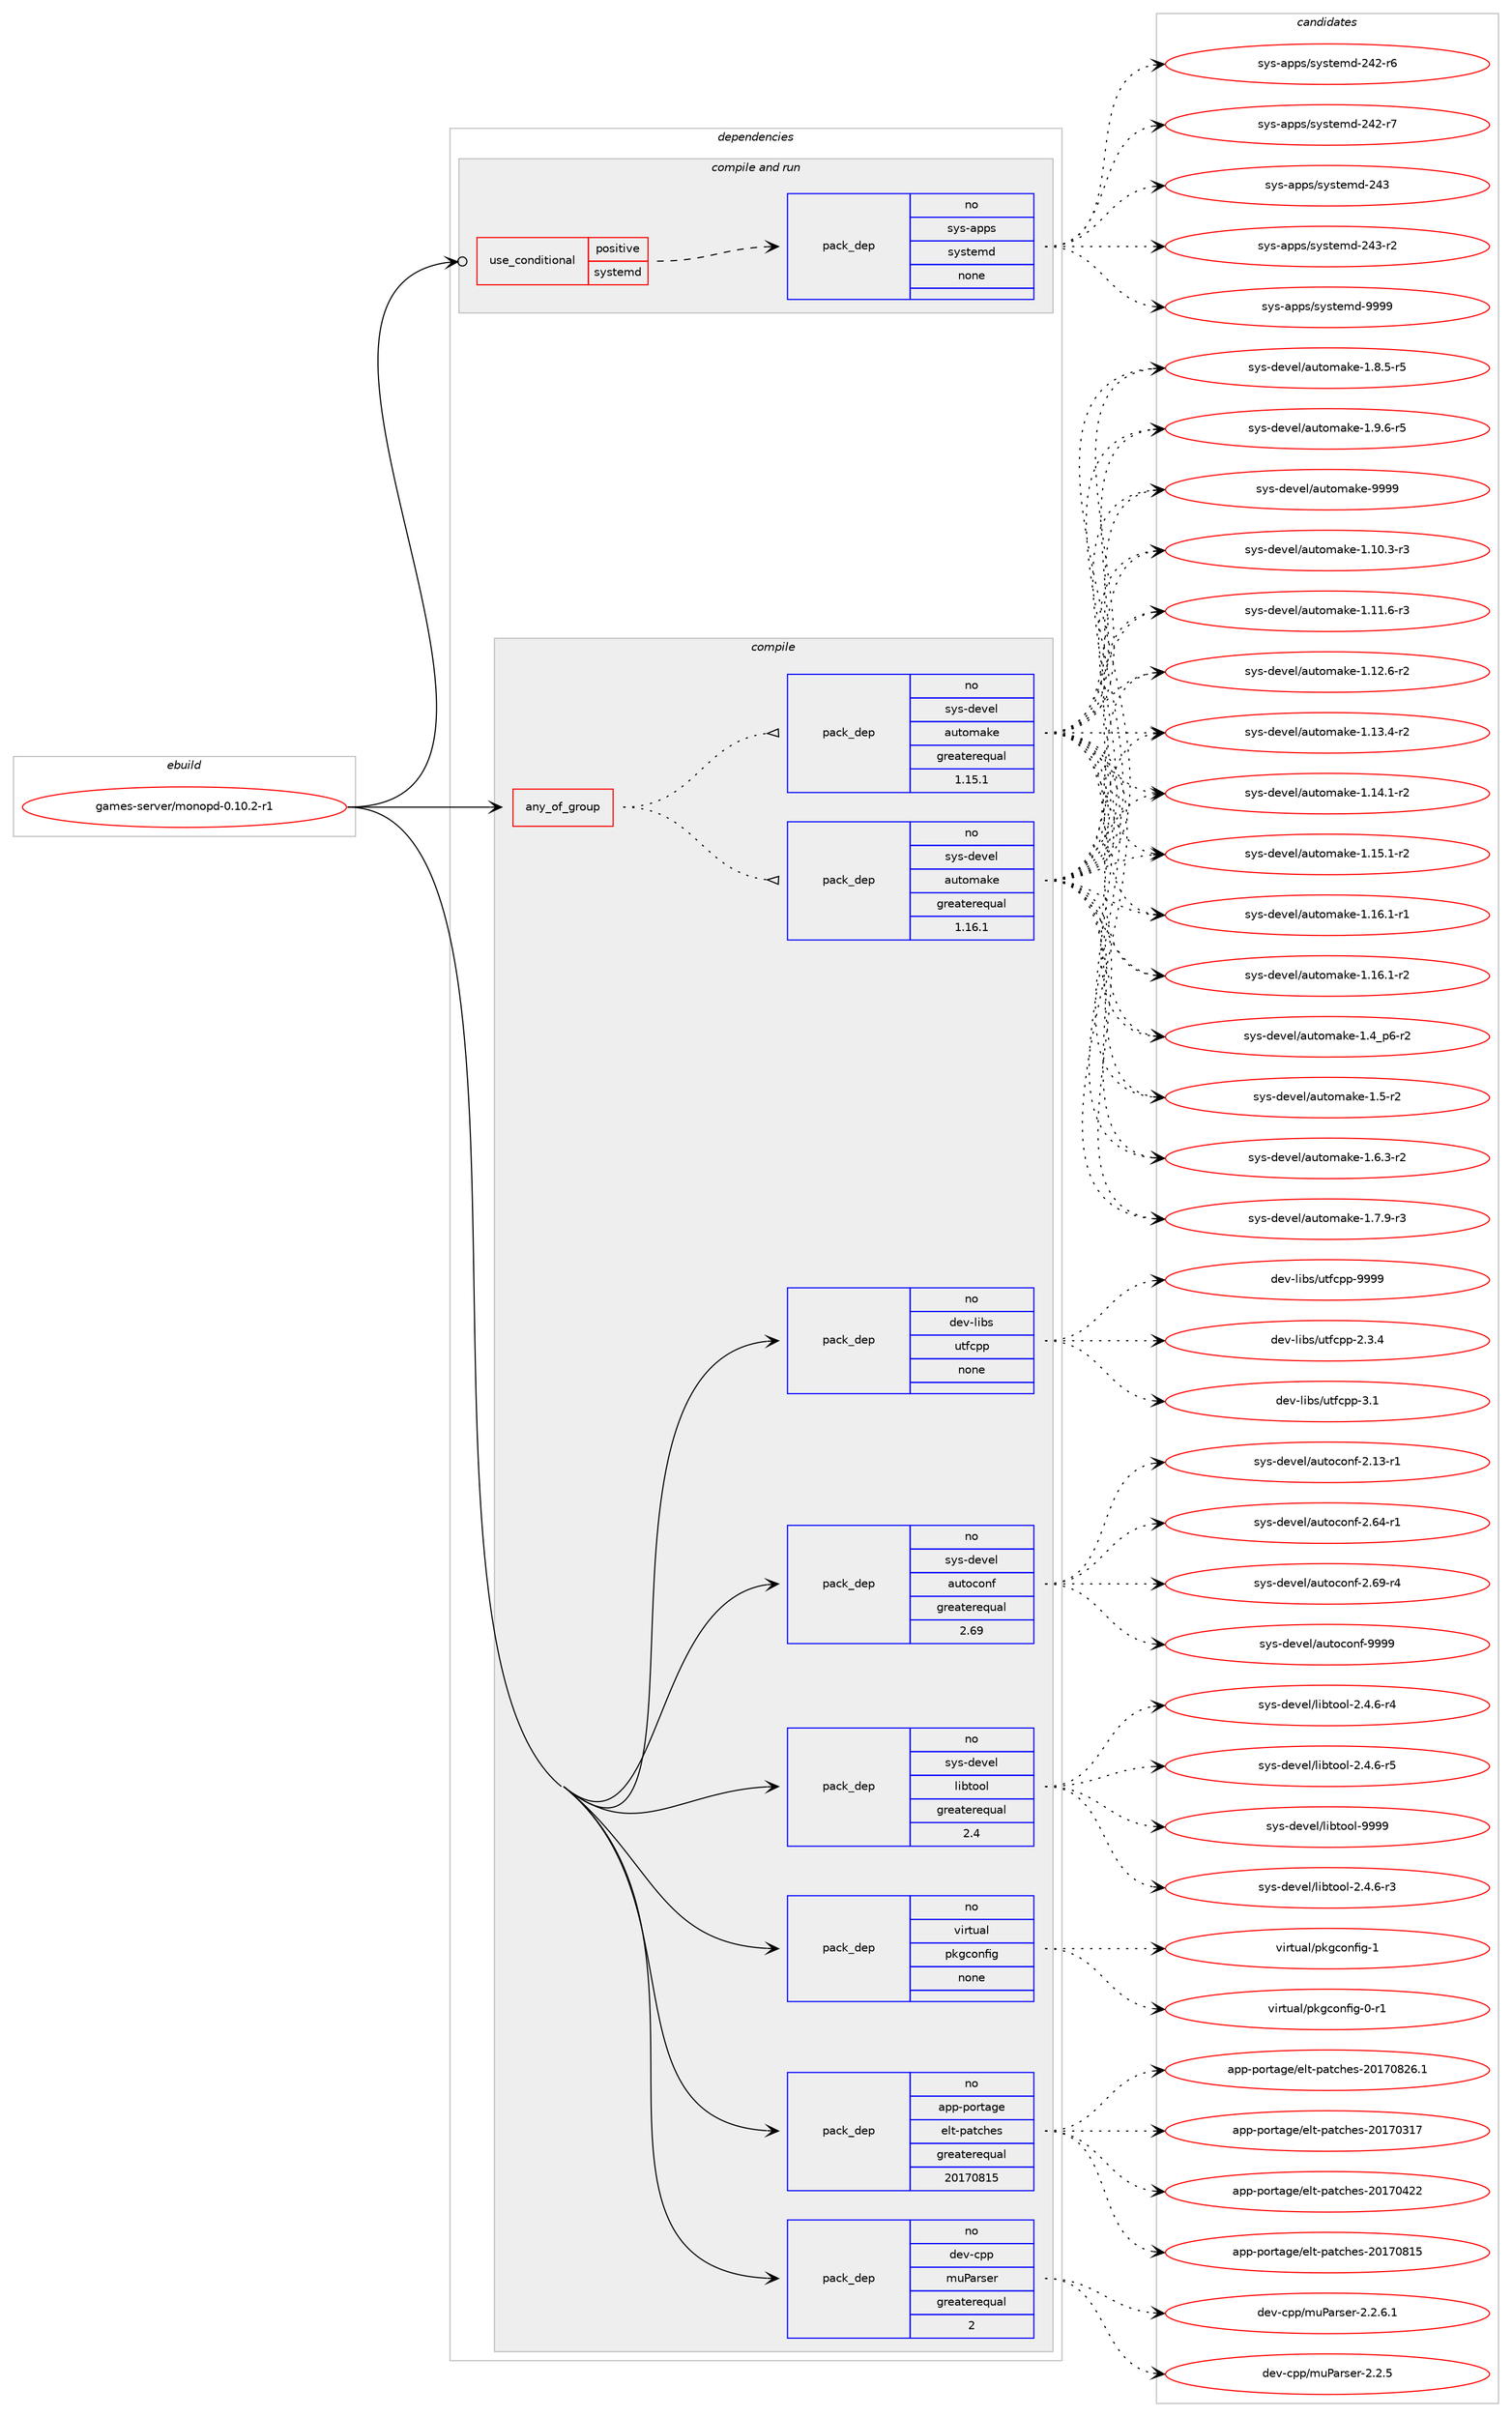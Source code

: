 digraph prolog {

# *************
# Graph options
# *************

newrank=true;
concentrate=true;
compound=true;
graph [rankdir=LR,fontname=Helvetica,fontsize=10,ranksep=1.5];#, ranksep=2.5, nodesep=0.2];
edge  [arrowhead=vee];
node  [fontname=Helvetica,fontsize=10];

# **********
# The ebuild
# **********

subgraph cluster_leftcol {
color=gray;
rank=same;
label=<<i>ebuild</i>>;
id [label="games-server/monopd-0.10.2-r1", color=red, width=4, href="../games-server/monopd-0.10.2-r1.svg"];
}

# ****************
# The dependencies
# ****************

subgraph cluster_midcol {
color=gray;
label=<<i>dependencies</i>>;
subgraph cluster_compile {
fillcolor="#eeeeee";
style=filled;
label=<<i>compile</i>>;
subgraph any12133 {
dependency742799 [label=<<TABLE BORDER="0" CELLBORDER="1" CELLSPACING="0" CELLPADDING="4"><TR><TD CELLPADDING="10">any_of_group</TD></TR></TABLE>>, shape=none, color=red];subgraph pack545144 {
dependency742800 [label=<<TABLE BORDER="0" CELLBORDER="1" CELLSPACING="0" CELLPADDING="4" WIDTH="220"><TR><TD ROWSPAN="6" CELLPADDING="30">pack_dep</TD></TR><TR><TD WIDTH="110">no</TD></TR><TR><TD>sys-devel</TD></TR><TR><TD>automake</TD></TR><TR><TD>greaterequal</TD></TR><TR><TD>1.16.1</TD></TR></TABLE>>, shape=none, color=blue];
}
dependency742799:e -> dependency742800:w [weight=20,style="dotted",arrowhead="oinv"];
subgraph pack545145 {
dependency742801 [label=<<TABLE BORDER="0" CELLBORDER="1" CELLSPACING="0" CELLPADDING="4" WIDTH="220"><TR><TD ROWSPAN="6" CELLPADDING="30">pack_dep</TD></TR><TR><TD WIDTH="110">no</TD></TR><TR><TD>sys-devel</TD></TR><TR><TD>automake</TD></TR><TR><TD>greaterequal</TD></TR><TR><TD>1.15.1</TD></TR></TABLE>>, shape=none, color=blue];
}
dependency742799:e -> dependency742801:w [weight=20,style="dotted",arrowhead="oinv"];
}
id:e -> dependency742799:w [weight=20,style="solid",arrowhead="vee"];
subgraph pack545146 {
dependency742802 [label=<<TABLE BORDER="0" CELLBORDER="1" CELLSPACING="0" CELLPADDING="4" WIDTH="220"><TR><TD ROWSPAN="6" CELLPADDING="30">pack_dep</TD></TR><TR><TD WIDTH="110">no</TD></TR><TR><TD>app-portage</TD></TR><TR><TD>elt-patches</TD></TR><TR><TD>greaterequal</TD></TR><TR><TD>20170815</TD></TR></TABLE>>, shape=none, color=blue];
}
id:e -> dependency742802:w [weight=20,style="solid",arrowhead="vee"];
subgraph pack545147 {
dependency742803 [label=<<TABLE BORDER="0" CELLBORDER="1" CELLSPACING="0" CELLPADDING="4" WIDTH="220"><TR><TD ROWSPAN="6" CELLPADDING="30">pack_dep</TD></TR><TR><TD WIDTH="110">no</TD></TR><TR><TD>dev-cpp</TD></TR><TR><TD>muParser</TD></TR><TR><TD>greaterequal</TD></TR><TR><TD>2</TD></TR></TABLE>>, shape=none, color=blue];
}
id:e -> dependency742803:w [weight=20,style="solid",arrowhead="vee"];
subgraph pack545148 {
dependency742804 [label=<<TABLE BORDER="0" CELLBORDER="1" CELLSPACING="0" CELLPADDING="4" WIDTH="220"><TR><TD ROWSPAN="6" CELLPADDING="30">pack_dep</TD></TR><TR><TD WIDTH="110">no</TD></TR><TR><TD>dev-libs</TD></TR><TR><TD>utfcpp</TD></TR><TR><TD>none</TD></TR><TR><TD></TD></TR></TABLE>>, shape=none, color=blue];
}
id:e -> dependency742804:w [weight=20,style="solid",arrowhead="vee"];
subgraph pack545149 {
dependency742805 [label=<<TABLE BORDER="0" CELLBORDER="1" CELLSPACING="0" CELLPADDING="4" WIDTH="220"><TR><TD ROWSPAN="6" CELLPADDING="30">pack_dep</TD></TR><TR><TD WIDTH="110">no</TD></TR><TR><TD>sys-devel</TD></TR><TR><TD>autoconf</TD></TR><TR><TD>greaterequal</TD></TR><TR><TD>2.69</TD></TR></TABLE>>, shape=none, color=blue];
}
id:e -> dependency742805:w [weight=20,style="solid",arrowhead="vee"];
subgraph pack545150 {
dependency742806 [label=<<TABLE BORDER="0" CELLBORDER="1" CELLSPACING="0" CELLPADDING="4" WIDTH="220"><TR><TD ROWSPAN="6" CELLPADDING="30">pack_dep</TD></TR><TR><TD WIDTH="110">no</TD></TR><TR><TD>sys-devel</TD></TR><TR><TD>libtool</TD></TR><TR><TD>greaterequal</TD></TR><TR><TD>2.4</TD></TR></TABLE>>, shape=none, color=blue];
}
id:e -> dependency742806:w [weight=20,style="solid",arrowhead="vee"];
subgraph pack545151 {
dependency742807 [label=<<TABLE BORDER="0" CELLBORDER="1" CELLSPACING="0" CELLPADDING="4" WIDTH="220"><TR><TD ROWSPAN="6" CELLPADDING="30">pack_dep</TD></TR><TR><TD WIDTH="110">no</TD></TR><TR><TD>virtual</TD></TR><TR><TD>pkgconfig</TD></TR><TR><TD>none</TD></TR><TR><TD></TD></TR></TABLE>>, shape=none, color=blue];
}
id:e -> dependency742807:w [weight=20,style="solid",arrowhead="vee"];
}
subgraph cluster_compileandrun {
fillcolor="#eeeeee";
style=filled;
label=<<i>compile and run</i>>;
subgraph cond185143 {
dependency742808 [label=<<TABLE BORDER="0" CELLBORDER="1" CELLSPACING="0" CELLPADDING="4"><TR><TD ROWSPAN="3" CELLPADDING="10">use_conditional</TD></TR><TR><TD>positive</TD></TR><TR><TD>systemd</TD></TR></TABLE>>, shape=none, color=red];
subgraph pack545152 {
dependency742809 [label=<<TABLE BORDER="0" CELLBORDER="1" CELLSPACING="0" CELLPADDING="4" WIDTH="220"><TR><TD ROWSPAN="6" CELLPADDING="30">pack_dep</TD></TR><TR><TD WIDTH="110">no</TD></TR><TR><TD>sys-apps</TD></TR><TR><TD>systemd</TD></TR><TR><TD>none</TD></TR><TR><TD></TD></TR></TABLE>>, shape=none, color=blue];
}
dependency742808:e -> dependency742809:w [weight=20,style="dashed",arrowhead="vee"];
}
id:e -> dependency742808:w [weight=20,style="solid",arrowhead="odotvee"];
}
subgraph cluster_run {
fillcolor="#eeeeee";
style=filled;
label=<<i>run</i>>;
}
}

# **************
# The candidates
# **************

subgraph cluster_choices {
rank=same;
color=gray;
label=<<i>candidates</i>>;

subgraph choice545144 {
color=black;
nodesep=1;
choice11512111545100101118101108479711711611110997107101454946494846514511451 [label="sys-devel/automake-1.10.3-r3", color=red, width=4,href="../sys-devel/automake-1.10.3-r3.svg"];
choice11512111545100101118101108479711711611110997107101454946494946544511451 [label="sys-devel/automake-1.11.6-r3", color=red, width=4,href="../sys-devel/automake-1.11.6-r3.svg"];
choice11512111545100101118101108479711711611110997107101454946495046544511450 [label="sys-devel/automake-1.12.6-r2", color=red, width=4,href="../sys-devel/automake-1.12.6-r2.svg"];
choice11512111545100101118101108479711711611110997107101454946495146524511450 [label="sys-devel/automake-1.13.4-r2", color=red, width=4,href="../sys-devel/automake-1.13.4-r2.svg"];
choice11512111545100101118101108479711711611110997107101454946495246494511450 [label="sys-devel/automake-1.14.1-r2", color=red, width=4,href="../sys-devel/automake-1.14.1-r2.svg"];
choice11512111545100101118101108479711711611110997107101454946495346494511450 [label="sys-devel/automake-1.15.1-r2", color=red, width=4,href="../sys-devel/automake-1.15.1-r2.svg"];
choice11512111545100101118101108479711711611110997107101454946495446494511449 [label="sys-devel/automake-1.16.1-r1", color=red, width=4,href="../sys-devel/automake-1.16.1-r1.svg"];
choice11512111545100101118101108479711711611110997107101454946495446494511450 [label="sys-devel/automake-1.16.1-r2", color=red, width=4,href="../sys-devel/automake-1.16.1-r2.svg"];
choice115121115451001011181011084797117116111109971071014549465295112544511450 [label="sys-devel/automake-1.4_p6-r2", color=red, width=4,href="../sys-devel/automake-1.4_p6-r2.svg"];
choice11512111545100101118101108479711711611110997107101454946534511450 [label="sys-devel/automake-1.5-r2", color=red, width=4,href="../sys-devel/automake-1.5-r2.svg"];
choice115121115451001011181011084797117116111109971071014549465446514511450 [label="sys-devel/automake-1.6.3-r2", color=red, width=4,href="../sys-devel/automake-1.6.3-r2.svg"];
choice115121115451001011181011084797117116111109971071014549465546574511451 [label="sys-devel/automake-1.7.9-r3", color=red, width=4,href="../sys-devel/automake-1.7.9-r3.svg"];
choice115121115451001011181011084797117116111109971071014549465646534511453 [label="sys-devel/automake-1.8.5-r5", color=red, width=4,href="../sys-devel/automake-1.8.5-r5.svg"];
choice115121115451001011181011084797117116111109971071014549465746544511453 [label="sys-devel/automake-1.9.6-r5", color=red, width=4,href="../sys-devel/automake-1.9.6-r5.svg"];
choice115121115451001011181011084797117116111109971071014557575757 [label="sys-devel/automake-9999", color=red, width=4,href="../sys-devel/automake-9999.svg"];
dependency742800:e -> choice11512111545100101118101108479711711611110997107101454946494846514511451:w [style=dotted,weight="100"];
dependency742800:e -> choice11512111545100101118101108479711711611110997107101454946494946544511451:w [style=dotted,weight="100"];
dependency742800:e -> choice11512111545100101118101108479711711611110997107101454946495046544511450:w [style=dotted,weight="100"];
dependency742800:e -> choice11512111545100101118101108479711711611110997107101454946495146524511450:w [style=dotted,weight="100"];
dependency742800:e -> choice11512111545100101118101108479711711611110997107101454946495246494511450:w [style=dotted,weight="100"];
dependency742800:e -> choice11512111545100101118101108479711711611110997107101454946495346494511450:w [style=dotted,weight="100"];
dependency742800:e -> choice11512111545100101118101108479711711611110997107101454946495446494511449:w [style=dotted,weight="100"];
dependency742800:e -> choice11512111545100101118101108479711711611110997107101454946495446494511450:w [style=dotted,weight="100"];
dependency742800:e -> choice115121115451001011181011084797117116111109971071014549465295112544511450:w [style=dotted,weight="100"];
dependency742800:e -> choice11512111545100101118101108479711711611110997107101454946534511450:w [style=dotted,weight="100"];
dependency742800:e -> choice115121115451001011181011084797117116111109971071014549465446514511450:w [style=dotted,weight="100"];
dependency742800:e -> choice115121115451001011181011084797117116111109971071014549465546574511451:w [style=dotted,weight="100"];
dependency742800:e -> choice115121115451001011181011084797117116111109971071014549465646534511453:w [style=dotted,weight="100"];
dependency742800:e -> choice115121115451001011181011084797117116111109971071014549465746544511453:w [style=dotted,weight="100"];
dependency742800:e -> choice115121115451001011181011084797117116111109971071014557575757:w [style=dotted,weight="100"];
}
subgraph choice545145 {
color=black;
nodesep=1;
choice11512111545100101118101108479711711611110997107101454946494846514511451 [label="sys-devel/automake-1.10.3-r3", color=red, width=4,href="../sys-devel/automake-1.10.3-r3.svg"];
choice11512111545100101118101108479711711611110997107101454946494946544511451 [label="sys-devel/automake-1.11.6-r3", color=red, width=4,href="../sys-devel/automake-1.11.6-r3.svg"];
choice11512111545100101118101108479711711611110997107101454946495046544511450 [label="sys-devel/automake-1.12.6-r2", color=red, width=4,href="../sys-devel/automake-1.12.6-r2.svg"];
choice11512111545100101118101108479711711611110997107101454946495146524511450 [label="sys-devel/automake-1.13.4-r2", color=red, width=4,href="../sys-devel/automake-1.13.4-r2.svg"];
choice11512111545100101118101108479711711611110997107101454946495246494511450 [label="sys-devel/automake-1.14.1-r2", color=red, width=4,href="../sys-devel/automake-1.14.1-r2.svg"];
choice11512111545100101118101108479711711611110997107101454946495346494511450 [label="sys-devel/automake-1.15.1-r2", color=red, width=4,href="../sys-devel/automake-1.15.1-r2.svg"];
choice11512111545100101118101108479711711611110997107101454946495446494511449 [label="sys-devel/automake-1.16.1-r1", color=red, width=4,href="../sys-devel/automake-1.16.1-r1.svg"];
choice11512111545100101118101108479711711611110997107101454946495446494511450 [label="sys-devel/automake-1.16.1-r2", color=red, width=4,href="../sys-devel/automake-1.16.1-r2.svg"];
choice115121115451001011181011084797117116111109971071014549465295112544511450 [label="sys-devel/automake-1.4_p6-r2", color=red, width=4,href="../sys-devel/automake-1.4_p6-r2.svg"];
choice11512111545100101118101108479711711611110997107101454946534511450 [label="sys-devel/automake-1.5-r2", color=red, width=4,href="../sys-devel/automake-1.5-r2.svg"];
choice115121115451001011181011084797117116111109971071014549465446514511450 [label="sys-devel/automake-1.6.3-r2", color=red, width=4,href="../sys-devel/automake-1.6.3-r2.svg"];
choice115121115451001011181011084797117116111109971071014549465546574511451 [label="sys-devel/automake-1.7.9-r3", color=red, width=4,href="../sys-devel/automake-1.7.9-r3.svg"];
choice115121115451001011181011084797117116111109971071014549465646534511453 [label="sys-devel/automake-1.8.5-r5", color=red, width=4,href="../sys-devel/automake-1.8.5-r5.svg"];
choice115121115451001011181011084797117116111109971071014549465746544511453 [label="sys-devel/automake-1.9.6-r5", color=red, width=4,href="../sys-devel/automake-1.9.6-r5.svg"];
choice115121115451001011181011084797117116111109971071014557575757 [label="sys-devel/automake-9999", color=red, width=4,href="../sys-devel/automake-9999.svg"];
dependency742801:e -> choice11512111545100101118101108479711711611110997107101454946494846514511451:w [style=dotted,weight="100"];
dependency742801:e -> choice11512111545100101118101108479711711611110997107101454946494946544511451:w [style=dotted,weight="100"];
dependency742801:e -> choice11512111545100101118101108479711711611110997107101454946495046544511450:w [style=dotted,weight="100"];
dependency742801:e -> choice11512111545100101118101108479711711611110997107101454946495146524511450:w [style=dotted,weight="100"];
dependency742801:e -> choice11512111545100101118101108479711711611110997107101454946495246494511450:w [style=dotted,weight="100"];
dependency742801:e -> choice11512111545100101118101108479711711611110997107101454946495346494511450:w [style=dotted,weight="100"];
dependency742801:e -> choice11512111545100101118101108479711711611110997107101454946495446494511449:w [style=dotted,weight="100"];
dependency742801:e -> choice11512111545100101118101108479711711611110997107101454946495446494511450:w [style=dotted,weight="100"];
dependency742801:e -> choice115121115451001011181011084797117116111109971071014549465295112544511450:w [style=dotted,weight="100"];
dependency742801:e -> choice11512111545100101118101108479711711611110997107101454946534511450:w [style=dotted,weight="100"];
dependency742801:e -> choice115121115451001011181011084797117116111109971071014549465446514511450:w [style=dotted,weight="100"];
dependency742801:e -> choice115121115451001011181011084797117116111109971071014549465546574511451:w [style=dotted,weight="100"];
dependency742801:e -> choice115121115451001011181011084797117116111109971071014549465646534511453:w [style=dotted,weight="100"];
dependency742801:e -> choice115121115451001011181011084797117116111109971071014549465746544511453:w [style=dotted,weight="100"];
dependency742801:e -> choice115121115451001011181011084797117116111109971071014557575757:w [style=dotted,weight="100"];
}
subgraph choice545146 {
color=black;
nodesep=1;
choice97112112451121111141169710310147101108116451129711699104101115455048495548514955 [label="app-portage/elt-patches-20170317", color=red, width=4,href="../app-portage/elt-patches-20170317.svg"];
choice97112112451121111141169710310147101108116451129711699104101115455048495548525050 [label="app-portage/elt-patches-20170422", color=red, width=4,href="../app-portage/elt-patches-20170422.svg"];
choice97112112451121111141169710310147101108116451129711699104101115455048495548564953 [label="app-portage/elt-patches-20170815", color=red, width=4,href="../app-portage/elt-patches-20170815.svg"];
choice971121124511211111411697103101471011081164511297116991041011154550484955485650544649 [label="app-portage/elt-patches-20170826.1", color=red, width=4,href="../app-portage/elt-patches-20170826.1.svg"];
dependency742802:e -> choice97112112451121111141169710310147101108116451129711699104101115455048495548514955:w [style=dotted,weight="100"];
dependency742802:e -> choice97112112451121111141169710310147101108116451129711699104101115455048495548525050:w [style=dotted,weight="100"];
dependency742802:e -> choice97112112451121111141169710310147101108116451129711699104101115455048495548564953:w [style=dotted,weight="100"];
dependency742802:e -> choice971121124511211111411697103101471011081164511297116991041011154550484955485650544649:w [style=dotted,weight="100"];
}
subgraph choice545147 {
color=black;
nodesep=1;
choice1001011184599112112471091178097114115101114455046504653 [label="dev-cpp/muParser-2.2.5", color=red, width=4,href="../dev-cpp/muParser-2.2.5.svg"];
choice10010111845991121124710911780971141151011144550465046544649 [label="dev-cpp/muParser-2.2.6.1", color=red, width=4,href="../dev-cpp/muParser-2.2.6.1.svg"];
dependency742803:e -> choice1001011184599112112471091178097114115101114455046504653:w [style=dotted,weight="100"];
dependency742803:e -> choice10010111845991121124710911780971141151011144550465046544649:w [style=dotted,weight="100"];
}
subgraph choice545148 {
color=black;
nodesep=1;
choice10010111845108105981154711711610299112112455046514652 [label="dev-libs/utfcpp-2.3.4", color=red, width=4,href="../dev-libs/utfcpp-2.3.4.svg"];
choice1001011184510810598115471171161029911211245514649 [label="dev-libs/utfcpp-3.1", color=red, width=4,href="../dev-libs/utfcpp-3.1.svg"];
choice100101118451081059811547117116102991121124557575757 [label="dev-libs/utfcpp-9999", color=red, width=4,href="../dev-libs/utfcpp-9999.svg"];
dependency742804:e -> choice10010111845108105981154711711610299112112455046514652:w [style=dotted,weight="100"];
dependency742804:e -> choice1001011184510810598115471171161029911211245514649:w [style=dotted,weight="100"];
dependency742804:e -> choice100101118451081059811547117116102991121124557575757:w [style=dotted,weight="100"];
}
subgraph choice545149 {
color=black;
nodesep=1;
choice1151211154510010111810110847971171161119911111010245504649514511449 [label="sys-devel/autoconf-2.13-r1", color=red, width=4,href="../sys-devel/autoconf-2.13-r1.svg"];
choice1151211154510010111810110847971171161119911111010245504654524511449 [label="sys-devel/autoconf-2.64-r1", color=red, width=4,href="../sys-devel/autoconf-2.64-r1.svg"];
choice1151211154510010111810110847971171161119911111010245504654574511452 [label="sys-devel/autoconf-2.69-r4", color=red, width=4,href="../sys-devel/autoconf-2.69-r4.svg"];
choice115121115451001011181011084797117116111991111101024557575757 [label="sys-devel/autoconf-9999", color=red, width=4,href="../sys-devel/autoconf-9999.svg"];
dependency742805:e -> choice1151211154510010111810110847971171161119911111010245504649514511449:w [style=dotted,weight="100"];
dependency742805:e -> choice1151211154510010111810110847971171161119911111010245504654524511449:w [style=dotted,weight="100"];
dependency742805:e -> choice1151211154510010111810110847971171161119911111010245504654574511452:w [style=dotted,weight="100"];
dependency742805:e -> choice115121115451001011181011084797117116111991111101024557575757:w [style=dotted,weight="100"];
}
subgraph choice545150 {
color=black;
nodesep=1;
choice1151211154510010111810110847108105981161111111084550465246544511451 [label="sys-devel/libtool-2.4.6-r3", color=red, width=4,href="../sys-devel/libtool-2.4.6-r3.svg"];
choice1151211154510010111810110847108105981161111111084550465246544511452 [label="sys-devel/libtool-2.4.6-r4", color=red, width=4,href="../sys-devel/libtool-2.4.6-r4.svg"];
choice1151211154510010111810110847108105981161111111084550465246544511453 [label="sys-devel/libtool-2.4.6-r5", color=red, width=4,href="../sys-devel/libtool-2.4.6-r5.svg"];
choice1151211154510010111810110847108105981161111111084557575757 [label="sys-devel/libtool-9999", color=red, width=4,href="../sys-devel/libtool-9999.svg"];
dependency742806:e -> choice1151211154510010111810110847108105981161111111084550465246544511451:w [style=dotted,weight="100"];
dependency742806:e -> choice1151211154510010111810110847108105981161111111084550465246544511452:w [style=dotted,weight="100"];
dependency742806:e -> choice1151211154510010111810110847108105981161111111084550465246544511453:w [style=dotted,weight="100"];
dependency742806:e -> choice1151211154510010111810110847108105981161111111084557575757:w [style=dotted,weight="100"];
}
subgraph choice545151 {
color=black;
nodesep=1;
choice11810511411611797108471121071039911111010210510345484511449 [label="virtual/pkgconfig-0-r1", color=red, width=4,href="../virtual/pkgconfig-0-r1.svg"];
choice1181051141161179710847112107103991111101021051034549 [label="virtual/pkgconfig-1", color=red, width=4,href="../virtual/pkgconfig-1.svg"];
dependency742807:e -> choice11810511411611797108471121071039911111010210510345484511449:w [style=dotted,weight="100"];
dependency742807:e -> choice1181051141161179710847112107103991111101021051034549:w [style=dotted,weight="100"];
}
subgraph choice545152 {
color=black;
nodesep=1;
choice115121115459711211211547115121115116101109100455052504511454 [label="sys-apps/systemd-242-r6", color=red, width=4,href="../sys-apps/systemd-242-r6.svg"];
choice115121115459711211211547115121115116101109100455052504511455 [label="sys-apps/systemd-242-r7", color=red, width=4,href="../sys-apps/systemd-242-r7.svg"];
choice11512111545971121121154711512111511610110910045505251 [label="sys-apps/systemd-243", color=red, width=4,href="../sys-apps/systemd-243.svg"];
choice115121115459711211211547115121115116101109100455052514511450 [label="sys-apps/systemd-243-r2", color=red, width=4,href="../sys-apps/systemd-243-r2.svg"];
choice1151211154597112112115471151211151161011091004557575757 [label="sys-apps/systemd-9999", color=red, width=4,href="../sys-apps/systemd-9999.svg"];
dependency742809:e -> choice115121115459711211211547115121115116101109100455052504511454:w [style=dotted,weight="100"];
dependency742809:e -> choice115121115459711211211547115121115116101109100455052504511455:w [style=dotted,weight="100"];
dependency742809:e -> choice11512111545971121121154711512111511610110910045505251:w [style=dotted,weight="100"];
dependency742809:e -> choice115121115459711211211547115121115116101109100455052514511450:w [style=dotted,weight="100"];
dependency742809:e -> choice1151211154597112112115471151211151161011091004557575757:w [style=dotted,weight="100"];
}
}

}
